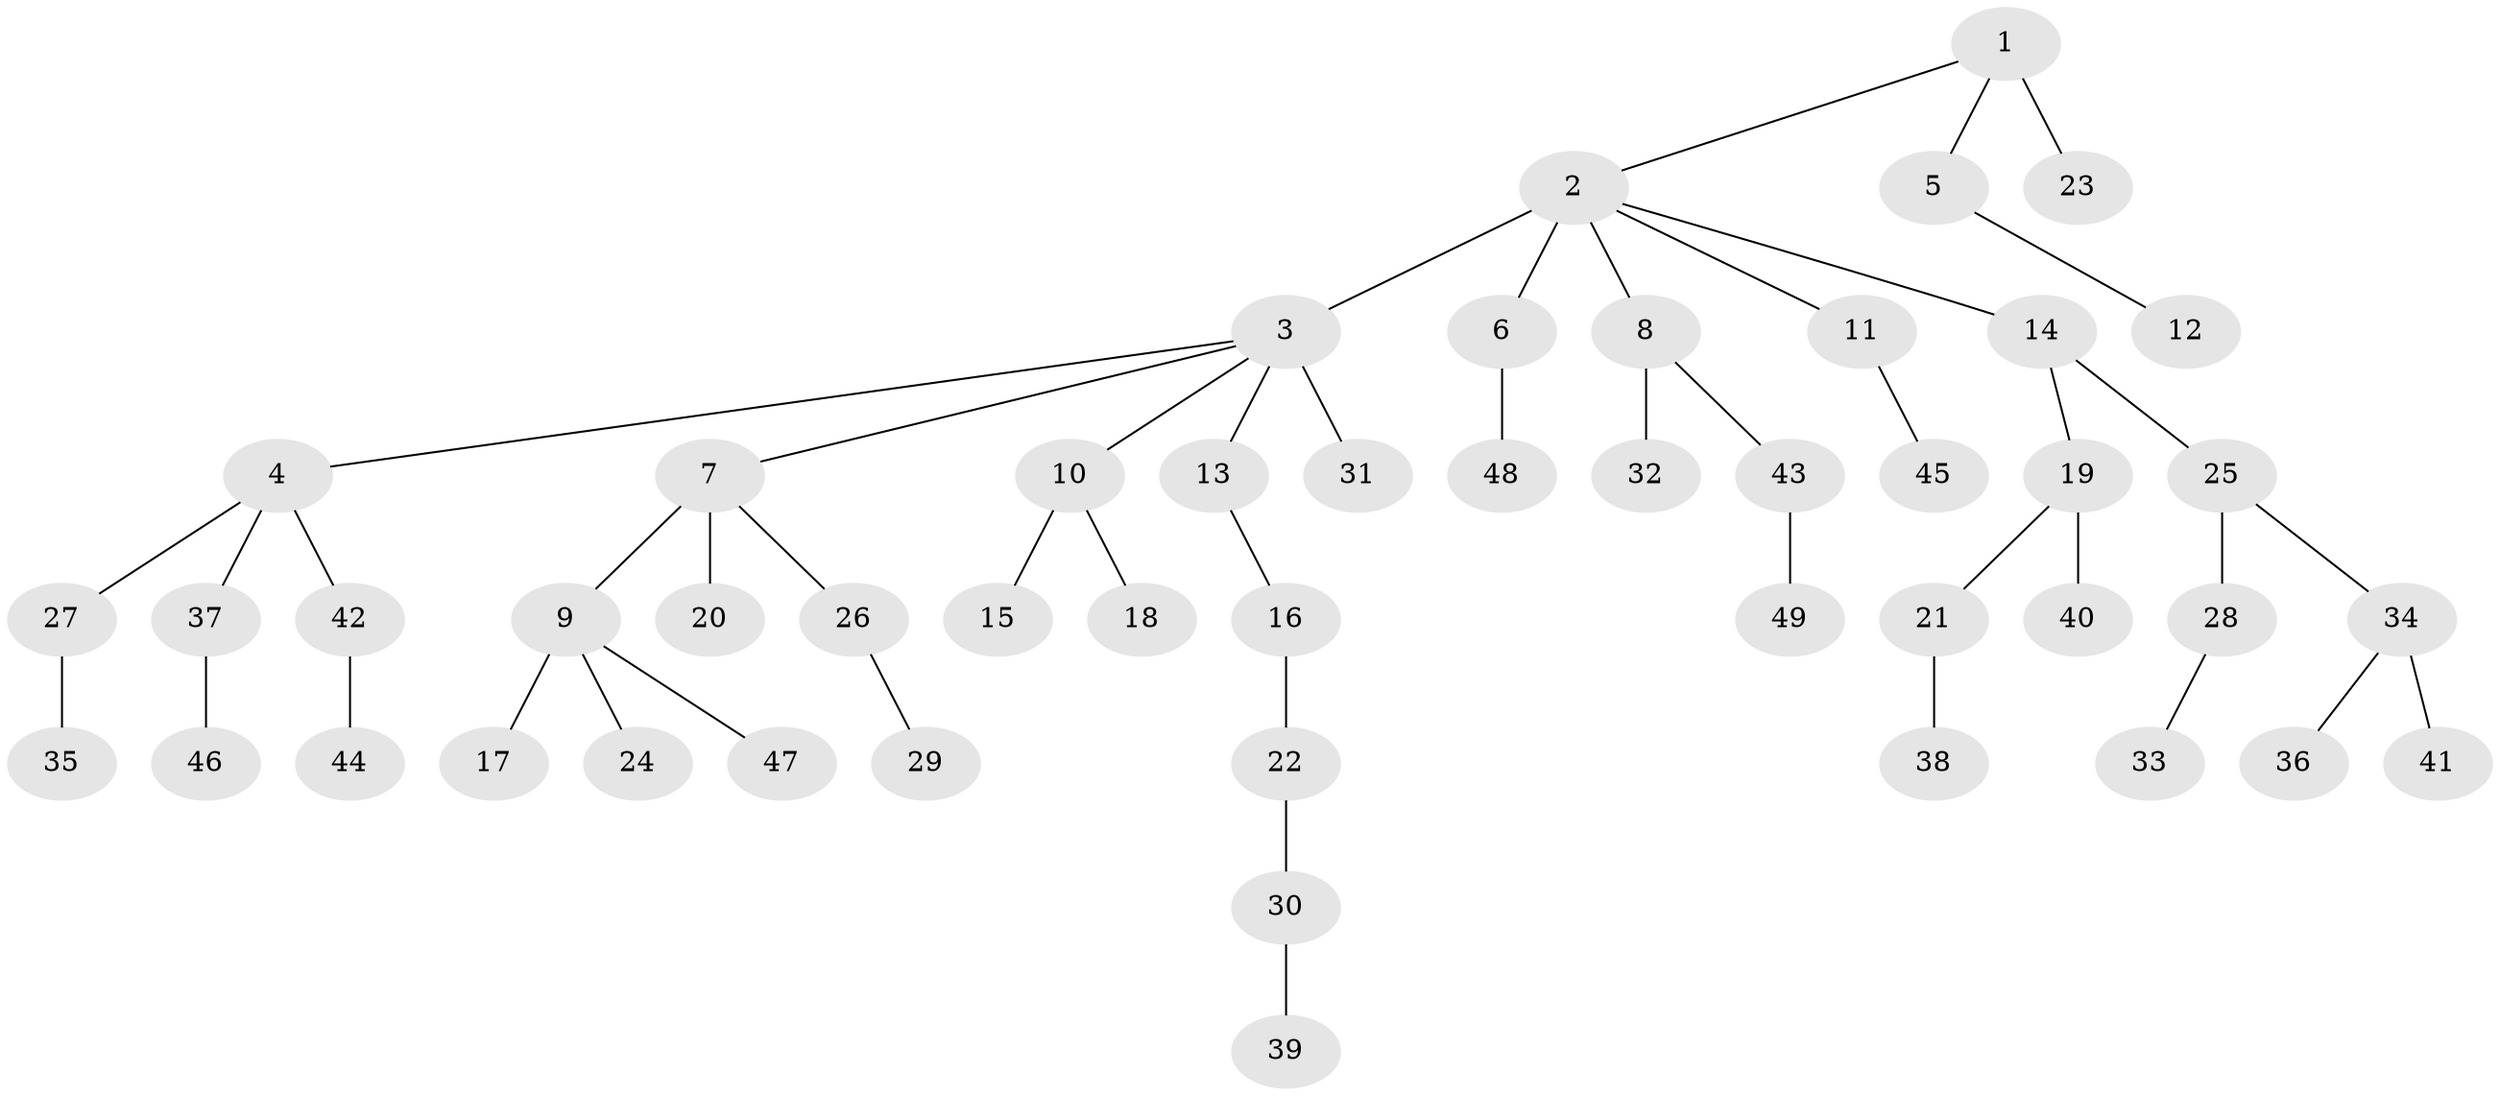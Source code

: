 // original degree distribution, {5: 0.043010752688172046, 9: 0.010752688172043012, 1: 0.5376344086021505, 3: 0.11827956989247312, 4: 0.0967741935483871, 2: 0.1935483870967742}
// Generated by graph-tools (version 1.1) at 2025/51/03/04/25 22:51:38]
// undirected, 49 vertices, 48 edges
graph export_dot {
  node [color=gray90,style=filled];
  1;
  2;
  3;
  4;
  5;
  6;
  7;
  8;
  9;
  10;
  11;
  12;
  13;
  14;
  15;
  16;
  17;
  18;
  19;
  20;
  21;
  22;
  23;
  24;
  25;
  26;
  27;
  28;
  29;
  30;
  31;
  32;
  33;
  34;
  35;
  36;
  37;
  38;
  39;
  40;
  41;
  42;
  43;
  44;
  45;
  46;
  47;
  48;
  49;
  1 -- 2 [weight=1.0];
  1 -- 5 [weight=1.0];
  1 -- 23 [weight=2.0];
  2 -- 3 [weight=3.0];
  2 -- 6 [weight=1.0];
  2 -- 8 [weight=1.0];
  2 -- 11 [weight=1.0];
  2 -- 14 [weight=1.0];
  3 -- 4 [weight=1.0];
  3 -- 7 [weight=1.0];
  3 -- 10 [weight=1.0];
  3 -- 13 [weight=1.0];
  3 -- 31 [weight=1.0];
  4 -- 27 [weight=1.0];
  4 -- 37 [weight=1.0];
  4 -- 42 [weight=1.0];
  5 -- 12 [weight=1.0];
  6 -- 48 [weight=1.0];
  7 -- 9 [weight=1.0];
  7 -- 20 [weight=2.0];
  7 -- 26 [weight=1.0];
  8 -- 32 [weight=1.0];
  8 -- 43 [weight=1.0];
  9 -- 17 [weight=2.0];
  9 -- 24 [weight=1.0];
  9 -- 47 [weight=1.0];
  10 -- 15 [weight=1.0];
  10 -- 18 [weight=1.0];
  11 -- 45 [weight=1.0];
  13 -- 16 [weight=2.0];
  14 -- 19 [weight=1.0];
  14 -- 25 [weight=1.0];
  16 -- 22 [weight=1.0];
  19 -- 21 [weight=1.0];
  19 -- 40 [weight=1.0];
  21 -- 38 [weight=1.0];
  22 -- 30 [weight=1.0];
  25 -- 28 [weight=1.0];
  25 -- 34 [weight=1.0];
  26 -- 29 [weight=1.0];
  27 -- 35 [weight=2.0];
  28 -- 33 [weight=1.0];
  30 -- 39 [weight=1.0];
  34 -- 36 [weight=1.0];
  34 -- 41 [weight=2.0];
  37 -- 46 [weight=1.0];
  42 -- 44 [weight=1.0];
  43 -- 49 [weight=1.0];
}
